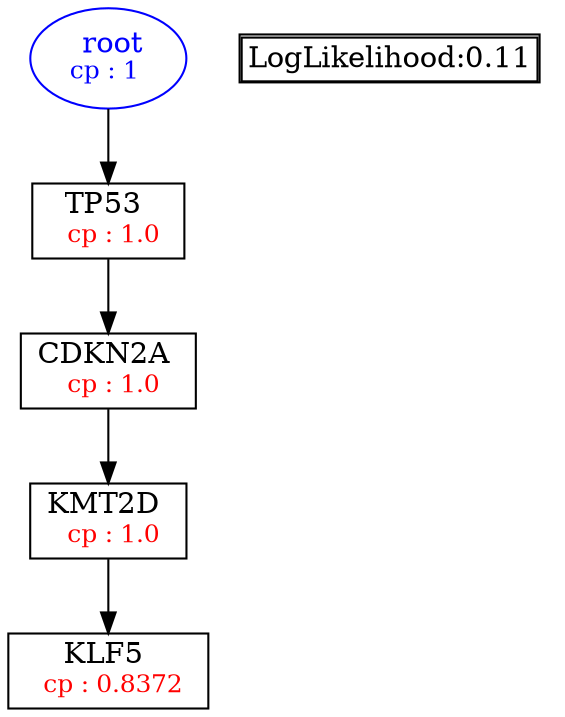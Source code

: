 digraph tree {
    "root" [label=<<font color='Blue'> root</font><br/><font color='Blue' POINT-SIZE='12'>cp : 1 </font>>, shape=oval, color=Blue];
    "S4" [label =<TP53 <br/> <font color='Red' POINT-SIZE='12'> cp : 1.0 </font>>, shape=box];
    "S1" [label =<CDKN2A <br/> <font color='Red' POINT-SIZE='12'> cp : 1.0 </font>>, shape=box];
    "S2" [label =<KMT2D <br/> <font color='Red' POINT-SIZE='12'> cp : 1.0 </font>>, shape=box];
    "S3" [label =<KLF5 <br/> <font color='Red' POINT-SIZE='12'> cp : 0.8372 </font>>, shape=box];
    "root" -> "S4";
    "S4" -> "S1";
    "S1" -> "S2";
    "S2" -> "S3";

    node[shape=plaintext]
    fontsize="10"
    struct1 [label=
    <<TABLE BORDER="1" CELLBORDER="1" CELLSPACING="0" >
    <TR><TD ALIGN="LEFT">LogLikelihood:0.11</TD></TR>
    </TABLE>>];

}
